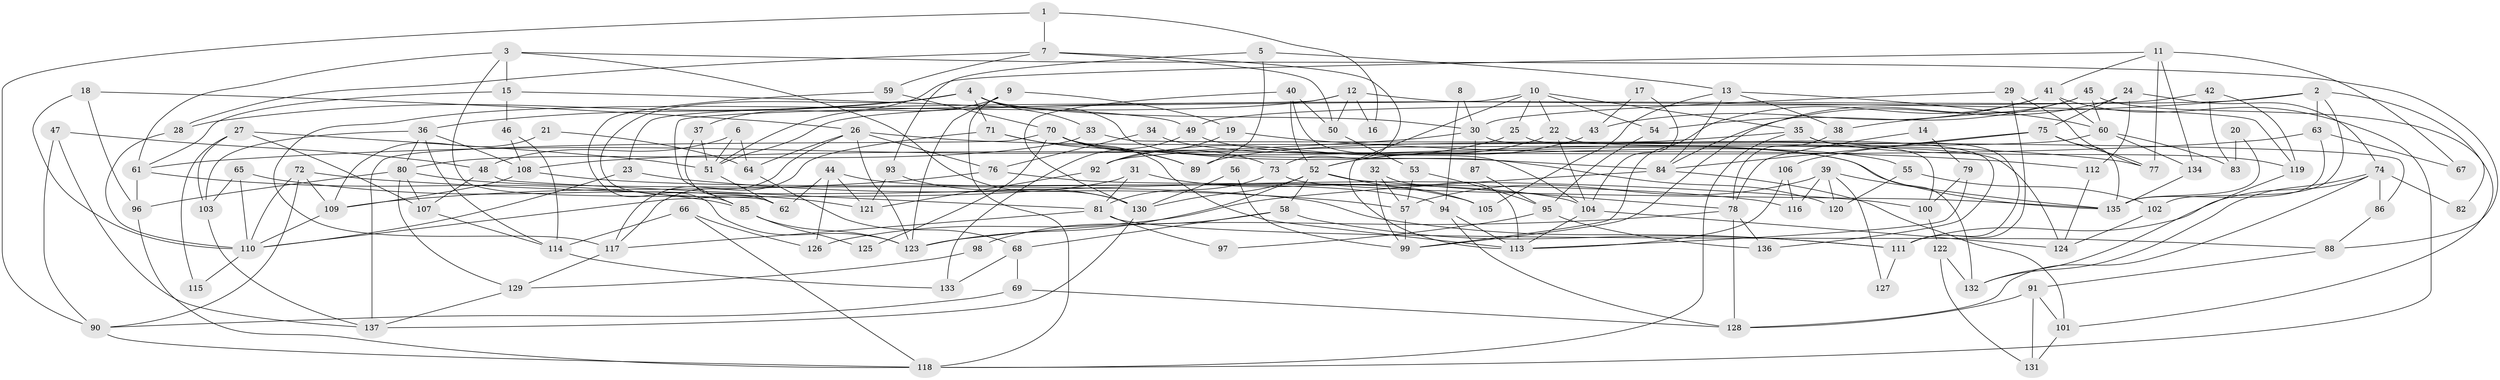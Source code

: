 // Generated by graph-tools (version 1.1) at 2025/15/03/09/25 04:15:18]
// undirected, 137 vertices, 274 edges
graph export_dot {
graph [start="1"]
  node [color=gray90,style=filled];
  1;
  2;
  3;
  4;
  5;
  6;
  7;
  8;
  9;
  10;
  11;
  12;
  13;
  14;
  15;
  16;
  17;
  18;
  19;
  20;
  21;
  22;
  23;
  24;
  25;
  26;
  27;
  28;
  29;
  30;
  31;
  32;
  33;
  34;
  35;
  36;
  37;
  38;
  39;
  40;
  41;
  42;
  43;
  44;
  45;
  46;
  47;
  48;
  49;
  50;
  51;
  52;
  53;
  54;
  55;
  56;
  57;
  58;
  59;
  60;
  61;
  62;
  63;
  64;
  65;
  66;
  67;
  68;
  69;
  70;
  71;
  72;
  73;
  74;
  75;
  76;
  77;
  78;
  79;
  80;
  81;
  82;
  83;
  84;
  85;
  86;
  87;
  88;
  89;
  90;
  91;
  92;
  93;
  94;
  95;
  96;
  97;
  98;
  99;
  100;
  101;
  102;
  103;
  104;
  105;
  106;
  107;
  108;
  109;
  110;
  111;
  112;
  113;
  114;
  115;
  116;
  117;
  118;
  119;
  120;
  121;
  122;
  123;
  124;
  125;
  126;
  127;
  128;
  129;
  130;
  131;
  132;
  133;
  134;
  135;
  136;
  137;
  1 -- 90;
  1 -- 7;
  1 -- 16;
  2 -- 63;
  2 -- 38;
  2 -- 51;
  2 -- 82;
  2 -- 102;
  3 -- 61;
  3 -- 88;
  3 -- 15;
  3 -- 62;
  3 -- 130;
  4 -- 30;
  4 -- 71;
  4 -- 28;
  4 -- 33;
  4 -- 36;
  4 -- 85;
  4 -- 120;
  5 -- 89;
  5 -- 13;
  5 -- 93;
  6 -- 48;
  6 -- 51;
  6 -- 64;
  7 -- 73;
  7 -- 28;
  7 -- 50;
  7 -- 59;
  8 -- 30;
  8 -- 94;
  9 -- 118;
  9 -- 123;
  9 -- 19;
  9 -- 51;
  10 -- 85;
  10 -- 35;
  10 -- 22;
  10 -- 25;
  10 -- 54;
  10 -- 113;
  11 -- 37;
  11 -- 41;
  11 -- 67;
  11 -- 77;
  11 -- 134;
  12 -- 50;
  12 -- 23;
  12 -- 16;
  12 -- 117;
  12 -- 119;
  13 -- 60;
  13 -- 84;
  13 -- 38;
  13 -- 105;
  14 -- 79;
  14 -- 78;
  15 -- 61;
  15 -- 46;
  15 -- 49;
  17 -- 104;
  17 -- 43;
  18 -- 26;
  18 -- 110;
  18 -- 96;
  19 -- 112;
  19 -- 92;
  20 -- 135;
  20 -- 83;
  21 -- 64;
  21 -- 109;
  22 -- 104;
  22 -- 52;
  22 -- 124;
  23 -- 110;
  23 -- 57;
  24 -- 74;
  24 -- 75;
  24 -- 84;
  24 -- 112;
  25 -- 92;
  25 -- 136;
  26 -- 123;
  26 -- 117;
  26 -- 64;
  26 -- 76;
  26 -- 77;
  27 -- 51;
  27 -- 107;
  27 -- 103;
  27 -- 115;
  28 -- 110;
  29 -- 111;
  29 -- 77;
  29 -- 30;
  30 -- 100;
  30 -- 61;
  30 -- 87;
  31 -- 110;
  31 -- 105;
  31 -- 81;
  32 -- 57;
  32 -- 113;
  32 -- 99;
  33 -- 80;
  33 -- 86;
  34 -- 132;
  34 -- 76;
  35 -- 89;
  35 -- 111;
  35 -- 118;
  35 -- 119;
  36 -- 103;
  36 -- 80;
  36 -- 108;
  36 -- 114;
  37 -- 51;
  37 -- 62;
  38 -- 78;
  39 -- 116;
  39 -- 135;
  39 -- 57;
  39 -- 120;
  39 -- 127;
  40 -- 130;
  40 -- 52;
  40 -- 50;
  40 -- 104;
  41 -- 60;
  41 -- 118;
  41 -- 43;
  41 -- 99;
  42 -- 49;
  42 -- 119;
  42 -- 83;
  43 -- 52;
  44 -- 126;
  44 -- 62;
  44 -- 94;
  44 -- 121;
  45 -- 99;
  45 -- 60;
  45 -- 54;
  45 -- 101;
  46 -- 114;
  46 -- 108;
  47 -- 48;
  47 -- 137;
  47 -- 90;
  48 -- 107;
  48 -- 81;
  49 -- 55;
  49 -- 133;
  50 -- 53;
  51 -- 62;
  52 -- 58;
  52 -- 78;
  52 -- 105;
  52 -- 123;
  52 -- 130;
  53 -- 57;
  53 -- 95;
  54 -- 95;
  55 -- 102;
  55 -- 120;
  56 -- 130;
  56 -- 99;
  57 -- 99;
  58 -- 111;
  58 -- 68;
  58 -- 98;
  59 -- 123;
  59 -- 70;
  60 -- 134;
  60 -- 92;
  60 -- 83;
  61 -- 85;
  61 -- 96;
  63 -- 135;
  63 -- 108;
  63 -- 67;
  64 -- 68;
  65 -- 121;
  65 -- 103;
  65 -- 110;
  66 -- 114;
  66 -- 118;
  66 -- 126;
  68 -- 69;
  68 -- 133;
  69 -- 90;
  69 -- 128;
  70 -- 137;
  70 -- 73;
  70 -- 84;
  70 -- 89;
  70 -- 125;
  70 -- 135;
  71 -- 117;
  71 -- 113;
  71 -- 89;
  72 -- 109;
  72 -- 90;
  72 -- 100;
  72 -- 110;
  73 -- 135;
  73 -- 81;
  74 -- 128;
  74 -- 86;
  74 -- 82;
  74 -- 111;
  74 -- 132;
  75 -- 84;
  75 -- 77;
  75 -- 106;
  75 -- 135;
  76 -- 109;
  76 -- 104;
  78 -- 136;
  78 -- 123;
  78 -- 128;
  79 -- 113;
  79 -- 100;
  80 -- 96;
  80 -- 107;
  80 -- 111;
  80 -- 129;
  81 -- 88;
  81 -- 97;
  81 -- 117;
  84 -- 101;
  84 -- 126;
  85 -- 123;
  85 -- 125;
  86 -- 88;
  87 -- 95;
  88 -- 91;
  90 -- 118;
  91 -- 128;
  91 -- 101;
  91 -- 131;
  92 -- 121;
  93 -- 130;
  93 -- 121;
  94 -- 113;
  94 -- 128;
  95 -- 97;
  95 -- 136;
  96 -- 118;
  98 -- 129;
  100 -- 122;
  101 -- 131;
  102 -- 124;
  103 -- 137;
  104 -- 113;
  104 -- 124;
  106 -- 113;
  106 -- 116;
  107 -- 114;
  108 -- 109;
  108 -- 116;
  109 -- 110;
  110 -- 115;
  111 -- 127;
  112 -- 124;
  114 -- 133;
  117 -- 129;
  119 -- 132;
  122 -- 131;
  122 -- 132;
  129 -- 137;
  130 -- 137;
  134 -- 135;
}

